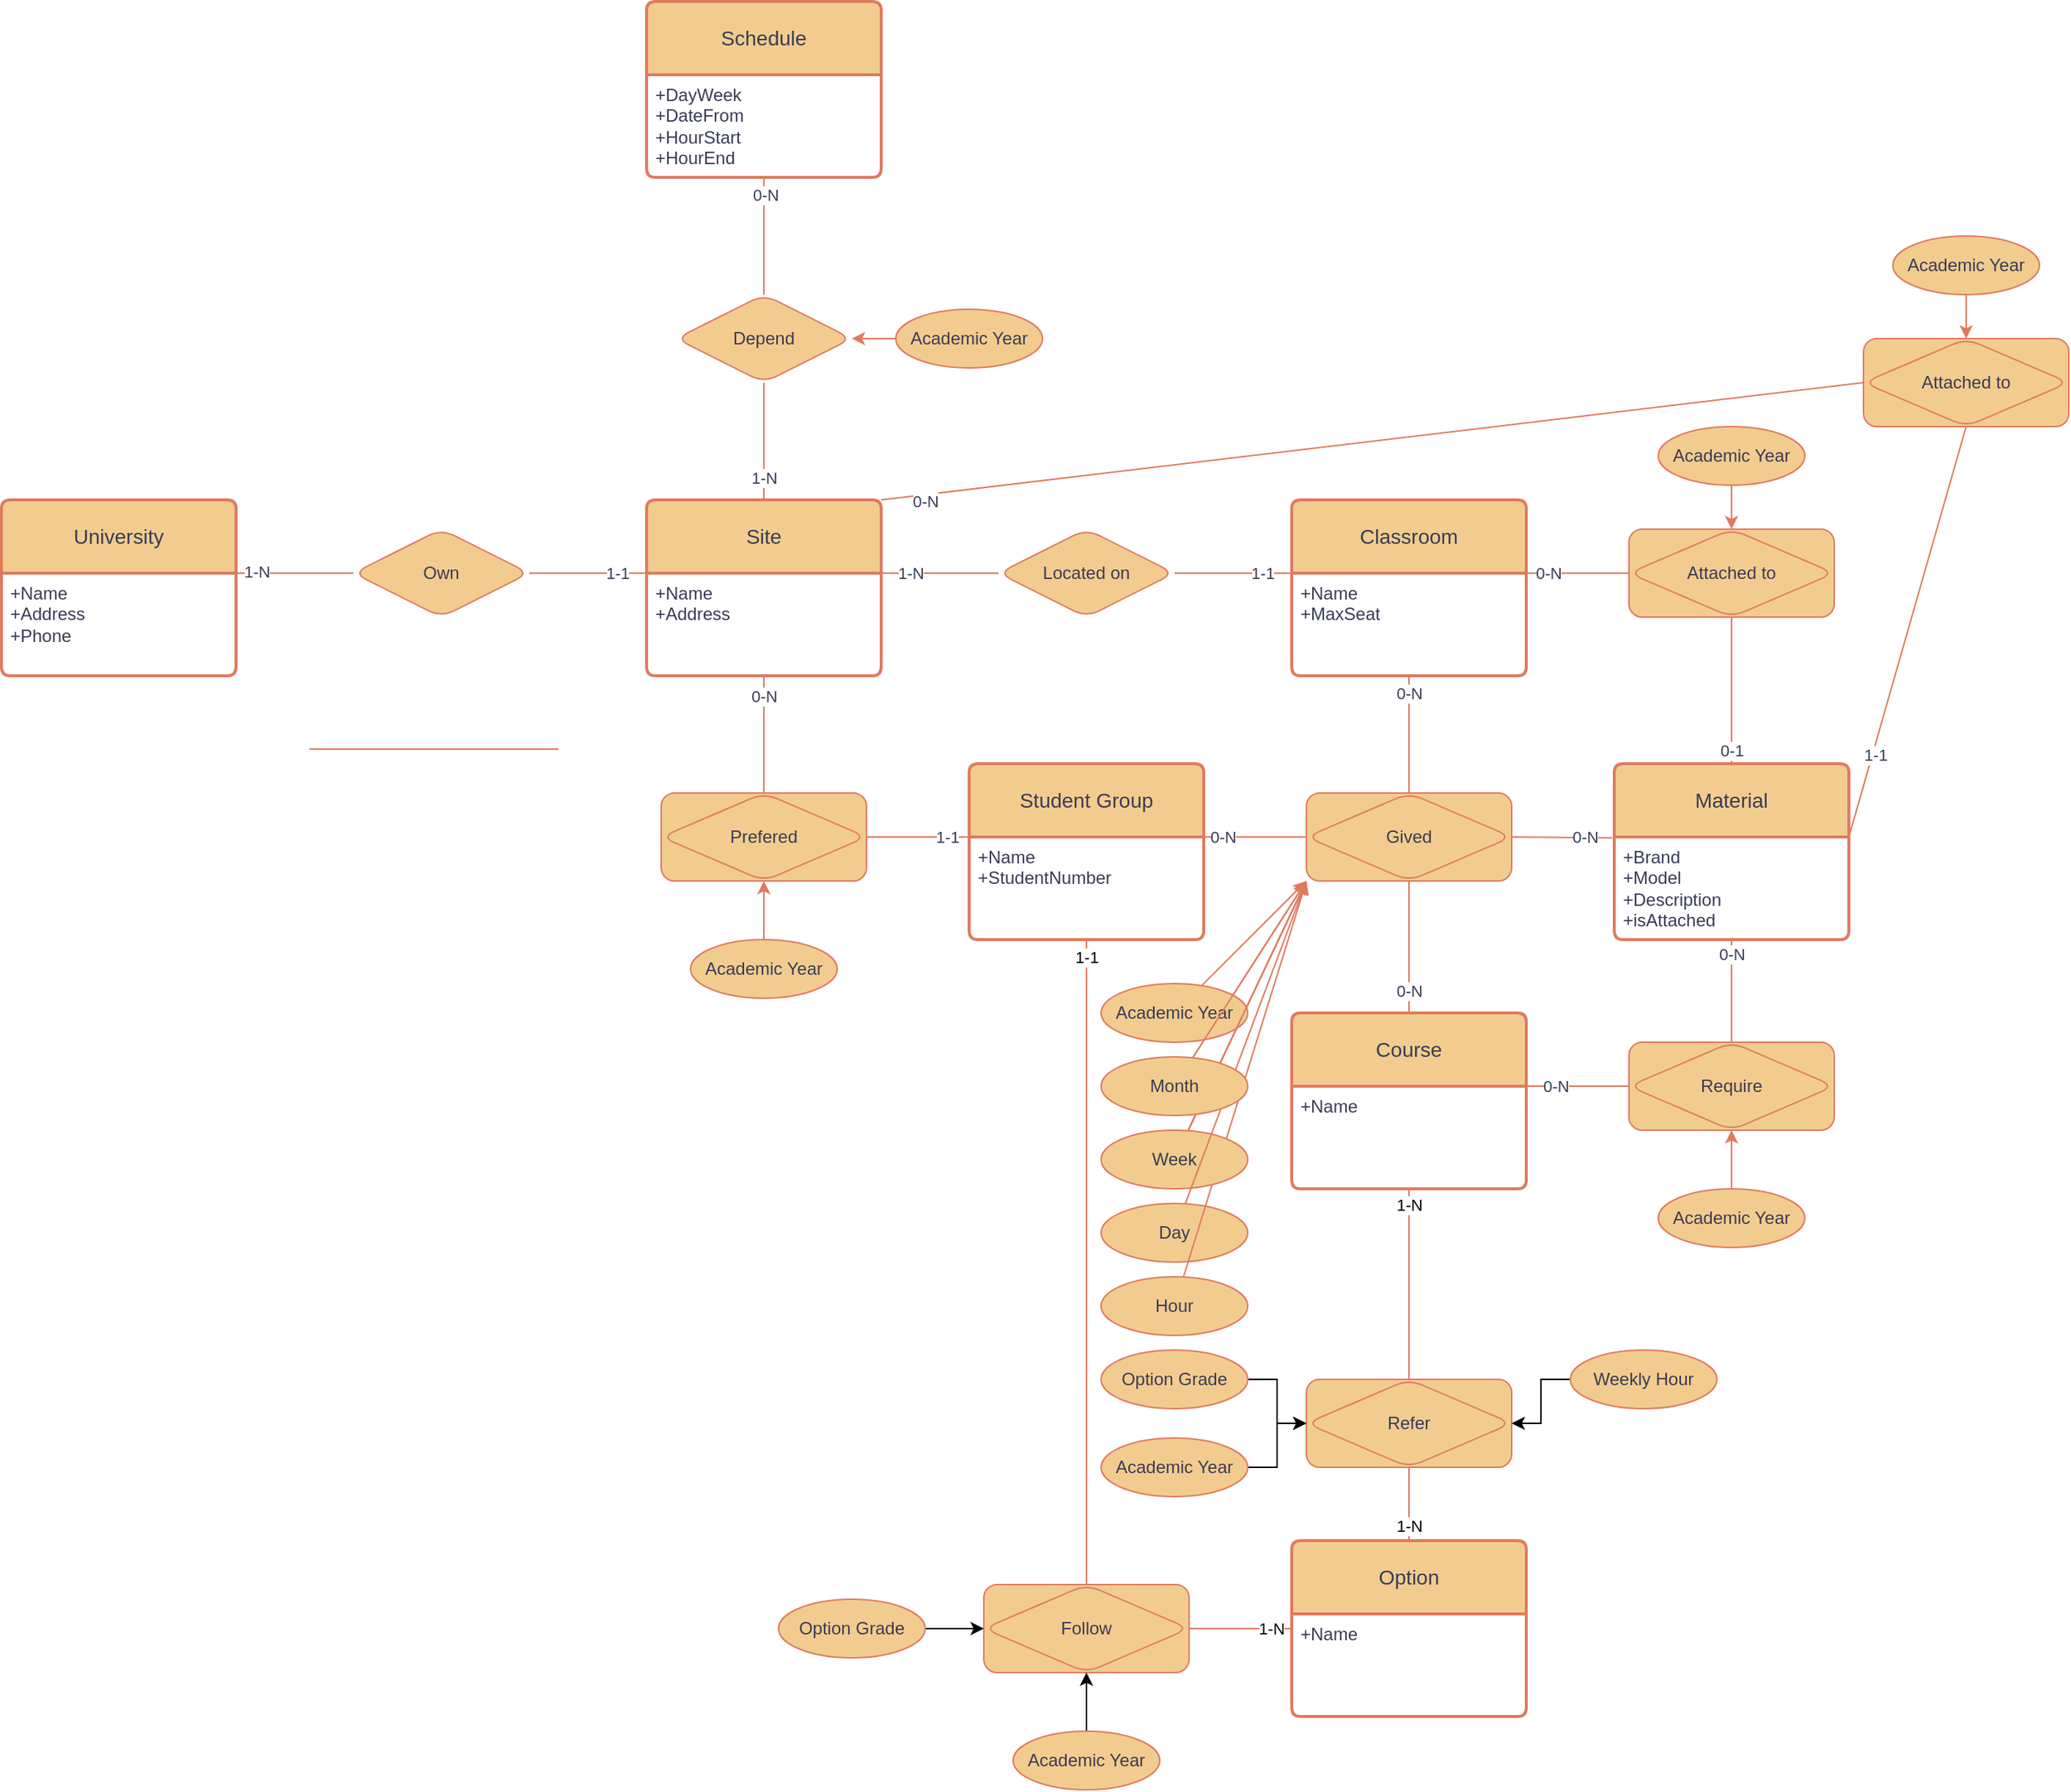 <mxfile version="26.0.6">
  <diagram id="R2lEEEUBdFMjLlhIrx00" name="Page-1">
    <mxGraphModel dx="2038" dy="1246" grid="1" gridSize="10" guides="1" tooltips="1" connect="1" arrows="1" fold="1" page="0" pageScale="1" pageWidth="850" pageHeight="1100" background="none" math="0" shadow="0" extFonts="Permanent Marker^https://fonts.googleapis.com/css?family=Permanent+Marker">
      <root>
        <mxCell id="0" />
        <mxCell id="1" parent="0" />
        <mxCell id="i9lgYNFTx9GkfpuUzzLs-3" value="Own" style="shape=rhombus;perimeter=rhombusPerimeter;whiteSpace=wrap;html=1;align=center;labelBackgroundColor=none;fillColor=#F2CC8F;strokeColor=#E07A5F;fontColor=#393C56;rounded=1;" parent="1" vertex="1">
          <mxGeometry x="120" y="270" width="120" height="60" as="geometry" />
        </mxCell>
        <mxCell id="i9lgYNFTx9GkfpuUzzLs-4" value="University" style="swimlane;childLayout=stackLayout;horizontal=1;startSize=50;horizontalStack=0;rounded=1;fontSize=14;fontStyle=0;strokeWidth=2;resizeParent=0;resizeLast=1;shadow=0;dashed=0;align=center;arcSize=4;whiteSpace=wrap;html=1;labelBackgroundColor=none;fillColor=#F2CC8F;strokeColor=#E07A5F;fontColor=#393C56;" parent="1" vertex="1">
          <mxGeometry x="-120" y="250" width="160" height="120" as="geometry" />
        </mxCell>
        <mxCell id="i9lgYNFTx9GkfpuUzzLs-5" value="+Name&lt;br&gt;+Address&lt;br&gt;+Phone" style="align=left;strokeColor=none;fillColor=none;spacingLeft=4;fontSize=12;verticalAlign=top;resizable=0;rotatable=0;part=1;html=1;labelBackgroundColor=none;fontColor=#393C56;rounded=1;" parent="i9lgYNFTx9GkfpuUzzLs-4" vertex="1">
          <mxGeometry y="50" width="160" height="70" as="geometry" />
        </mxCell>
        <mxCell id="i9lgYNFTx9GkfpuUzzLs-6" value="Site" style="swimlane;childLayout=stackLayout;horizontal=1;startSize=50;horizontalStack=0;rounded=1;fontSize=14;fontStyle=0;strokeWidth=2;resizeParent=0;resizeLast=1;shadow=0;dashed=0;align=center;arcSize=4;whiteSpace=wrap;html=1;labelBackgroundColor=none;fillColor=#F2CC8F;strokeColor=#E07A5F;fontColor=#393C56;" parent="1" vertex="1">
          <mxGeometry x="320" y="250" width="160" height="120" as="geometry" />
        </mxCell>
        <mxCell id="i9lgYNFTx9GkfpuUzzLs-7" value="+Name&lt;br&gt;+Address" style="align=left;strokeColor=none;fillColor=none;spacingLeft=4;fontSize=12;verticalAlign=top;resizable=0;rotatable=0;part=1;html=1;labelBackgroundColor=none;fontColor=#393C56;rounded=1;" parent="i9lgYNFTx9GkfpuUzzLs-6" vertex="1">
          <mxGeometry y="50" width="160" height="70" as="geometry" />
        </mxCell>
        <mxCell id="i9lgYNFTx9GkfpuUzzLs-8" value="Classroom" style="swimlane;childLayout=stackLayout;horizontal=1;startSize=50;horizontalStack=0;rounded=1;fontSize=14;fontStyle=0;strokeWidth=2;resizeParent=0;resizeLast=1;shadow=0;dashed=0;align=center;arcSize=4;whiteSpace=wrap;html=1;labelBackgroundColor=none;fillColor=#F2CC8F;strokeColor=#E07A5F;fontColor=#393C56;" parent="1" vertex="1">
          <mxGeometry x="760" y="250" width="160" height="120" as="geometry" />
        </mxCell>
        <mxCell id="i9lgYNFTx9GkfpuUzzLs-9" value="+Name&lt;br&gt;+MaxSeat&lt;br&gt;" style="align=left;strokeColor=none;fillColor=none;spacingLeft=4;fontSize=12;verticalAlign=top;resizable=0;rotatable=0;part=1;html=1;labelBackgroundColor=none;fontColor=#393C56;rounded=1;" parent="i9lgYNFTx9GkfpuUzzLs-8" vertex="1">
          <mxGeometry y="50" width="160" height="70" as="geometry" />
        </mxCell>
        <mxCell id="i9lgYNFTx9GkfpuUzzLs-10" value="Student Group" style="swimlane;childLayout=stackLayout;horizontal=1;startSize=50;horizontalStack=0;rounded=1;fontSize=14;fontStyle=0;strokeWidth=2;resizeParent=0;resizeLast=1;shadow=0;dashed=0;align=center;arcSize=4;whiteSpace=wrap;html=1;labelBackgroundColor=none;fillColor=#F2CC8F;strokeColor=#E07A5F;fontColor=#393C56;" parent="1" vertex="1">
          <mxGeometry x="540" y="430" width="160" height="120" as="geometry" />
        </mxCell>
        <mxCell id="i9lgYNFTx9GkfpuUzzLs-11" value="+Name&lt;br&gt;+StudentNumber" style="align=left;strokeColor=none;fillColor=none;spacingLeft=4;fontSize=12;verticalAlign=top;resizable=0;rotatable=0;part=1;html=1;labelBackgroundColor=none;fontColor=#393C56;rounded=1;" parent="i9lgYNFTx9GkfpuUzzLs-10" vertex="1">
          <mxGeometry y="50" width="160" height="70" as="geometry" />
        </mxCell>
        <mxCell id="i9lgYNFTx9GkfpuUzzLs-12" value="Material" style="swimlane;childLayout=stackLayout;horizontal=1;startSize=50;horizontalStack=0;rounded=1;fontSize=14;fontStyle=0;strokeWidth=2;resizeParent=0;resizeLast=1;shadow=0;dashed=0;align=center;arcSize=4;whiteSpace=wrap;html=1;labelBackgroundColor=none;fillColor=#F2CC8F;strokeColor=#E07A5F;fontColor=#393C56;" parent="1" vertex="1">
          <mxGeometry x="980" y="430" width="160" height="120" as="geometry" />
        </mxCell>
        <mxCell id="i9lgYNFTx9GkfpuUzzLs-13" value="+Brand&lt;br&gt;+Model&lt;br&gt;+Description&lt;br&gt;+isAttached&lt;br&gt;" style="align=left;strokeColor=none;fillColor=none;spacingLeft=4;fontSize=12;verticalAlign=top;resizable=0;rotatable=0;part=1;html=1;labelBackgroundColor=none;fontColor=#393C56;rounded=1;" parent="i9lgYNFTx9GkfpuUzzLs-12" vertex="1">
          <mxGeometry y="50" width="160" height="70" as="geometry" />
        </mxCell>
        <mxCell id="i9lgYNFTx9GkfpuUzzLs-14" value="Course" style="swimlane;childLayout=stackLayout;horizontal=1;startSize=50;horizontalStack=0;rounded=1;fontSize=14;fontStyle=0;strokeWidth=2;resizeParent=0;resizeLast=1;shadow=0;dashed=0;align=center;arcSize=4;whiteSpace=wrap;html=1;labelBackgroundColor=none;fillColor=#F2CC8F;strokeColor=#E07A5F;fontColor=#393C56;" parent="1" vertex="1">
          <mxGeometry x="760" y="600" width="160" height="120" as="geometry" />
        </mxCell>
        <mxCell id="i9lgYNFTx9GkfpuUzzLs-15" value="+Name&lt;div&gt;&lt;br/&gt;&lt;/div&gt;" style="align=left;strokeColor=none;fillColor=none;spacingLeft=4;fontSize=12;verticalAlign=top;resizable=0;rotatable=0;part=1;html=1;labelBackgroundColor=none;fontColor=#393C56;rounded=1;" parent="i9lgYNFTx9GkfpuUzzLs-14" vertex="1">
          <mxGeometry y="50" width="160" height="70" as="geometry" />
        </mxCell>
        <mxCell id="i9lgYNFTx9GkfpuUzzLs-20" value="Located on" style="shape=rhombus;perimeter=rhombusPerimeter;whiteSpace=wrap;html=1;align=center;labelBackgroundColor=none;fillColor=#F2CC8F;strokeColor=#E07A5F;fontColor=#393C56;rounded=1;" parent="1" vertex="1">
          <mxGeometry x="560" y="270" width="120" height="60" as="geometry" />
        </mxCell>
        <mxCell id="i9lgYNFTx9GkfpuUzzLs-28" value="" style="endArrow=none;html=1;rounded=0;strokeColor=#E07A5F;fontColor=#393C56;fillColor=#F2CC8F;" parent="1" edge="1">
          <mxGeometry relative="1" as="geometry">
            <mxPoint x="90" y="420" as="sourcePoint" />
            <mxPoint x="260" y="420" as="targetPoint" />
          </mxGeometry>
        </mxCell>
        <mxCell id="i9lgYNFTx9GkfpuUzzLs-29" value="" style="endArrow=none;html=1;rounded=0;strokeColor=#E07A5F;fontColor=#393C56;fillColor=#F2CC8F;exitX=0;exitY=0.5;exitDx=0;exitDy=0;entryX=1;entryY=0;entryDx=0;entryDy=0;" parent="1" source="i9lgYNFTx9GkfpuUzzLs-3" target="i9lgYNFTx9GkfpuUzzLs-5" edge="1">
          <mxGeometry relative="1" as="geometry">
            <mxPoint x="540" y="410" as="sourcePoint" />
            <mxPoint x="700" y="410" as="targetPoint" />
          </mxGeometry>
        </mxCell>
        <mxCell id="i9lgYNFTx9GkfpuUzzLs-49" value="1-N" style="edgeLabel;html=1;align=center;verticalAlign=middle;resizable=0;points=[];fontColor=#393C56;" parent="i9lgYNFTx9GkfpuUzzLs-29" vertex="1" connectable="0">
          <mxGeometry x="0.65" y="-1" relative="1" as="geometry">
            <mxPoint as="offset" />
          </mxGeometry>
        </mxCell>
        <mxCell id="i9lgYNFTx9GkfpuUzzLs-30" value="" style="endArrow=none;html=1;rounded=0;strokeColor=#E07A5F;fontColor=#393C56;fillColor=#F2CC8F;exitX=1;exitY=0.5;exitDx=0;exitDy=0;entryX=0;entryY=0;entryDx=0;entryDy=0;" parent="1" source="i9lgYNFTx9GkfpuUzzLs-3" target="i9lgYNFTx9GkfpuUzzLs-7" edge="1">
          <mxGeometry relative="1" as="geometry">
            <mxPoint x="530" y="410" as="sourcePoint" />
            <mxPoint x="700" y="410" as="targetPoint" />
          </mxGeometry>
        </mxCell>
        <mxCell id="i9lgYNFTx9GkfpuUzzLs-46" value="1-1" style="edgeLabel;html=1;align=center;verticalAlign=middle;resizable=0;points=[];fontColor=#393C56;" parent="i9lgYNFTx9GkfpuUzzLs-30" vertex="1" connectable="0">
          <mxGeometry x="0.7" y="-2" relative="1" as="geometry">
            <mxPoint x="-8" y="-2" as="offset" />
          </mxGeometry>
        </mxCell>
        <mxCell id="i9lgYNFTx9GkfpuUzzLs-34" value="" style="endArrow=none;html=1;rounded=0;strokeColor=#E07A5F;fontColor=#393C56;fillColor=#F2CC8F;exitX=0.5;exitY=1;exitDx=0;exitDy=0;entryX=0.5;entryY=0;entryDx=0;entryDy=0;" parent="1" source="i9lgYNFTx9GkfpuUzzLs-64" target="i9lgYNFTx9GkfpuUzzLs-12" edge="1">
          <mxGeometry relative="1" as="geometry">
            <mxPoint x="1120" y="300" as="sourcePoint" />
            <mxPoint x="730" y="440" as="targetPoint" />
          </mxGeometry>
        </mxCell>
        <mxCell id="i9lgYNFTx9GkfpuUzzLs-52" value="0-1" style="edgeLabel;html=1;align=center;verticalAlign=middle;resizable=0;points=[];fontColor=#393C56;rotation=0;" parent="i9lgYNFTx9GkfpuUzzLs-34" vertex="1" connectable="0">
          <mxGeometry x="0.525" relative="1" as="geometry">
            <mxPoint y="14" as="offset" />
          </mxGeometry>
        </mxCell>
        <mxCell id="i9lgYNFTx9GkfpuUzzLs-35" value="" style="endArrow=none;html=1;rounded=0;strokeColor=#E07A5F;fontColor=#393C56;fillColor=#F2CC8F;exitX=0;exitY=0.5;exitDx=0;exitDy=0;entryX=1;entryY=0;entryDx=0;entryDy=0;" parent="1" source="i9lgYNFTx9GkfpuUzzLs-64" target="i9lgYNFTx9GkfpuUzzLs-9" edge="1">
          <mxGeometry relative="1" as="geometry">
            <mxPoint x="1000" y="300" as="sourcePoint" />
            <mxPoint x="740" y="450" as="targetPoint" />
          </mxGeometry>
        </mxCell>
        <mxCell id="i9lgYNFTx9GkfpuUzzLs-53" value="0-N" style="edgeLabel;html=1;align=center;verticalAlign=middle;resizable=0;points=[];fontColor=#393C56;" parent="i9lgYNFTx9GkfpuUzzLs-35" vertex="1" connectable="0">
          <mxGeometry x="0.575" y="1" relative="1" as="geometry">
            <mxPoint y="-1" as="offset" />
          </mxGeometry>
        </mxCell>
        <mxCell id="i9lgYNFTx9GkfpuUzzLs-36" value="" style="endArrow=none;html=1;rounded=0;strokeColor=#E07A5F;fontColor=#393C56;fillColor=#F2CC8F;exitX=1;exitY=0.5;exitDx=0;exitDy=0;entryX=0;entryY=0;entryDx=0;entryDy=0;" parent="1" source="i9lgYNFTx9GkfpuUzzLs-20" target="i9lgYNFTx9GkfpuUzzLs-9" edge="1">
          <mxGeometry relative="1" as="geometry">
            <mxPoint x="580" y="460" as="sourcePoint" />
            <mxPoint x="750" y="460" as="targetPoint" />
          </mxGeometry>
        </mxCell>
        <mxCell id="i9lgYNFTx9GkfpuUzzLs-50" value="1-1" style="edgeLabel;html=1;align=center;verticalAlign=middle;resizable=0;points=[];fontColor=#393C56;" parent="i9lgYNFTx9GkfpuUzzLs-36" vertex="1" connectable="0">
          <mxGeometry x="0.7" y="2" relative="1" as="geometry">
            <mxPoint x="-8" y="2" as="offset" />
          </mxGeometry>
        </mxCell>
        <mxCell id="i9lgYNFTx9GkfpuUzzLs-37" value="" style="endArrow=none;html=1;rounded=0;strokeColor=#E07A5F;fontColor=#393C56;fillColor=#F2CC8F;exitX=0;exitY=0.5;exitDx=0;exitDy=0;entryX=1;entryY=0;entryDx=0;entryDy=0;" parent="1" source="i9lgYNFTx9GkfpuUzzLs-20" target="i9lgYNFTx9GkfpuUzzLs-7" edge="1">
          <mxGeometry relative="1" as="geometry">
            <mxPoint x="590" y="470" as="sourcePoint" />
            <mxPoint x="760" y="470" as="targetPoint" />
          </mxGeometry>
        </mxCell>
        <mxCell id="i9lgYNFTx9GkfpuUzzLs-51" value="1-N" style="edgeLabel;html=1;align=center;verticalAlign=middle;resizable=0;points=[];fontColor=#393C56;" parent="i9lgYNFTx9GkfpuUzzLs-37" vertex="1" connectable="0">
          <mxGeometry x="0.725" y="1" relative="1" as="geometry">
            <mxPoint x="9" y="-1" as="offset" />
          </mxGeometry>
        </mxCell>
        <mxCell id="i9lgYNFTx9GkfpuUzzLs-38" value="Schedule" style="swimlane;childLayout=stackLayout;horizontal=1;startSize=50;horizontalStack=0;rounded=1;fontSize=14;fontStyle=0;strokeWidth=2;resizeParent=0;resizeLast=1;shadow=0;dashed=0;align=center;arcSize=4;whiteSpace=wrap;html=1;labelBackgroundColor=none;fillColor=#F2CC8F;strokeColor=#E07A5F;fontColor=#393C56;" parent="1" vertex="1">
          <mxGeometry x="320" y="-90" width="160" height="120" as="geometry" />
        </mxCell>
        <mxCell id="i9lgYNFTx9GkfpuUzzLs-39" value="+DayWeek&lt;br&gt;+DateFrom&lt;br&gt;+HourStart&lt;br&gt;+HourEnd" style="align=left;strokeColor=none;fillColor=none;spacingLeft=4;fontSize=12;verticalAlign=top;resizable=0;rotatable=0;part=1;html=1;labelBackgroundColor=none;fontColor=#393C56;rounded=1;" parent="i9lgYNFTx9GkfpuUzzLs-38" vertex="1">
          <mxGeometry y="50" width="160" height="70" as="geometry" />
        </mxCell>
        <mxCell id="i9lgYNFTx9GkfpuUzzLs-42" value="" style="endArrow=none;html=1;rounded=0;strokeColor=#E07A5F;fontColor=#393C56;fillColor=#F2CC8F;entryX=0;entryY=0.5;entryDx=0;entryDy=0;exitX=1;exitY=0;exitDx=0;exitDy=0;" parent="1" source="i9lgYNFTx9GkfpuUzzLs-11" target="i9lgYNFTx9GkfpuUzzLs-69" edge="1">
          <mxGeometry relative="1" as="geometry">
            <mxPoint x="550" y="430" as="sourcePoint" />
            <mxPoint x="780" y="480" as="targetPoint" />
          </mxGeometry>
        </mxCell>
        <mxCell id="i9lgYNFTx9GkfpuUzzLs-56" value="0-N" style="edgeLabel;html=1;align=center;verticalAlign=middle;resizable=0;points=[];fontColor=#393C56;" parent="i9lgYNFTx9GkfpuUzzLs-42" vertex="1" connectable="0">
          <mxGeometry x="-0.625" relative="1" as="geometry">
            <mxPoint as="offset" />
          </mxGeometry>
        </mxCell>
        <mxCell id="i9lgYNFTx9GkfpuUzzLs-43" value="" style="endArrow=none;html=1;rounded=0;strokeColor=#E07A5F;fontColor=#393C56;fillColor=#F2CC8F;entryX=0.5;entryY=0;entryDx=0;entryDy=0;exitX=0.5;exitY=1;exitDx=0;exitDy=0;" parent="1" source="i9lgYNFTx9GkfpuUzzLs-69" target="i9lgYNFTx9GkfpuUzzLs-14" edge="1">
          <mxGeometry relative="1" as="geometry">
            <mxPoint x="840" y="510" as="sourcePoint" />
            <mxPoint x="730" y="440" as="targetPoint" />
          </mxGeometry>
        </mxCell>
        <mxCell id="i9lgYNFTx9GkfpuUzzLs-55" value="0-N" style="edgeLabel;html=1;align=center;verticalAlign=middle;resizable=0;points=[];fontColor=#393C56;" parent="i9lgYNFTx9GkfpuUzzLs-43" vertex="1" connectable="0">
          <mxGeometry x="0.667" y="2" relative="1" as="geometry">
            <mxPoint x="-2" as="offset" />
          </mxGeometry>
        </mxCell>
        <mxCell id="i9lgYNFTx9GkfpuUzzLs-44" value="" style="endArrow=none;html=1;rounded=0;strokeColor=#E07A5F;fontColor=#393C56;fillColor=#F2CC8F;entryX=0.5;entryY=0;entryDx=0;entryDy=0;exitX=0.5;exitY=1;exitDx=0;exitDy=0;" parent="1" source="i9lgYNFTx9GkfpuUzzLs-9" target="i9lgYNFTx9GkfpuUzzLs-69" edge="1">
          <mxGeometry relative="1" as="geometry">
            <mxPoint x="570" y="450" as="sourcePoint" />
            <mxPoint x="840" y="450" as="targetPoint" />
          </mxGeometry>
        </mxCell>
        <mxCell id="i9lgYNFTx9GkfpuUzzLs-54" value="0-N" style="edgeLabel;html=1;align=center;verticalAlign=middle;resizable=0;points=[];fontColor=#393C56;" parent="i9lgYNFTx9GkfpuUzzLs-44" vertex="1" connectable="0">
          <mxGeometry x="-0.7" relative="1" as="geometry">
            <mxPoint as="offset" />
          </mxGeometry>
        </mxCell>
        <mxCell id="i9lgYNFTx9GkfpuUzzLs-59" value="" style="endArrow=none;html=1;rounded=0;strokeColor=#E07A5F;fontColor=#393C56;fillColor=#F2CC8F;entryX=0.5;entryY=0;entryDx=0;entryDy=0;exitX=0.5;exitY=1;exitDx=0;exitDy=0;" parent="1" source="i9lgYNFTx9GkfpuUzzLs-7" target="i9lgYNFTx9GkfpuUzzLs-63" edge="1">
          <mxGeometry relative="1" as="geometry">
            <mxPoint x="100" y="430" as="sourcePoint" />
            <mxPoint x="400" y="450" as="targetPoint" />
          </mxGeometry>
        </mxCell>
        <mxCell id="i9lgYNFTx9GkfpuUzzLs-62" value="0-N" style="edgeLabel;html=1;align=center;verticalAlign=middle;resizable=0;points=[];fontColor=#393C56;" parent="i9lgYNFTx9GkfpuUzzLs-59" vertex="1" connectable="0">
          <mxGeometry x="-0.65" relative="1" as="geometry">
            <mxPoint as="offset" />
          </mxGeometry>
        </mxCell>
        <mxCell id="i9lgYNFTx9GkfpuUzzLs-60" value="" style="endArrow=none;html=1;rounded=0;strokeColor=#E07A5F;fontColor=#393C56;fillColor=#F2CC8F;entryX=0;entryY=0;entryDx=0;entryDy=0;exitX=1;exitY=0.5;exitDx=0;exitDy=0;" parent="1" source="i9lgYNFTx9GkfpuUzzLs-63" target="i9lgYNFTx9GkfpuUzzLs-11" edge="1">
          <mxGeometry relative="1" as="geometry">
            <mxPoint x="460" y="480" as="sourcePoint" />
            <mxPoint x="280" y="440" as="targetPoint" />
          </mxGeometry>
        </mxCell>
        <mxCell id="i9lgYNFTx9GkfpuUzzLs-61" value="1-1" style="edgeLabel;html=1;align=center;verticalAlign=middle;resizable=0;points=[];fontColor=#393C56;" parent="i9lgYNFTx9GkfpuUzzLs-60" vertex="1" connectable="0">
          <mxGeometry x="0.575" relative="1" as="geometry">
            <mxPoint as="offset" />
          </mxGeometry>
        </mxCell>
        <mxCell id="i9lgYNFTx9GkfpuUzzLs-63" value="Prefered" style="shape=associativeEntity;whiteSpace=wrap;html=1;align=center;rounded=1;strokeColor=#E07A5F;fontColor=#393C56;fillColor=#F2CC8F;" parent="1" vertex="1">
          <mxGeometry x="330" y="450" width="140" height="60" as="geometry" />
        </mxCell>
        <mxCell id="i9lgYNFTx9GkfpuUzzLs-64" value="Attached to" style="shape=associativeEntity;whiteSpace=wrap;html=1;align=center;rounded=1;strokeColor=#E07A5F;fontColor=#393C56;fillColor=#F2CC8F;" parent="1" vertex="1">
          <mxGeometry x="990" y="270" width="140" height="60" as="geometry" />
        </mxCell>
        <mxCell id="i9lgYNFTx9GkfpuUzzLs-67" value="" style="edgeStyle=orthogonalEdgeStyle;rounded=1;orthogonalLoop=1;jettySize=auto;html=1;strokeColor=#E07A5F;fontColor=#393C56;fillColor=#F2CC8F;" parent="1" source="i9lgYNFTx9GkfpuUzzLs-65" target="i9lgYNFTx9GkfpuUzzLs-63" edge="1">
          <mxGeometry relative="1" as="geometry" />
        </mxCell>
        <mxCell id="i9lgYNFTx9GkfpuUzzLs-65" value="Academic Year" style="ellipse;whiteSpace=wrap;html=1;align=center;rounded=1;strokeColor=#E07A5F;fontColor=#393C56;fillColor=#F2CC8F;" parent="1" vertex="1">
          <mxGeometry x="350" y="550" width="100" height="40" as="geometry" />
        </mxCell>
        <mxCell id="i9lgYNFTx9GkfpuUzzLs-68" value="" style="edgeStyle=orthogonalEdgeStyle;rounded=1;orthogonalLoop=1;jettySize=auto;html=1;strokeColor=#E07A5F;fontColor=#393C56;fillColor=#F2CC8F;" parent="1" source="i9lgYNFTx9GkfpuUzzLs-66" target="i9lgYNFTx9GkfpuUzzLs-64" edge="1">
          <mxGeometry relative="1" as="geometry" />
        </mxCell>
        <mxCell id="i9lgYNFTx9GkfpuUzzLs-66" value="Academic Year" style="ellipse;whiteSpace=wrap;html=1;align=center;rounded=1;strokeColor=#E07A5F;fontColor=#393C56;fillColor=#F2CC8F;" parent="1" vertex="1">
          <mxGeometry x="1010" y="200" width="100" height="40" as="geometry" />
        </mxCell>
        <mxCell id="i9lgYNFTx9GkfpuUzzLs-69" value="Gived" style="shape=associativeEntity;whiteSpace=wrap;html=1;align=center;rounded=1;strokeColor=#E07A5F;fontColor=#393C56;fillColor=#F2CC8F;" parent="1" vertex="1">
          <mxGeometry x="770" y="450" width="140" height="60" as="geometry" />
        </mxCell>
        <mxCell id="i9lgYNFTx9GkfpuUzzLs-71" value="" style="rounded=1;orthogonalLoop=1;jettySize=auto;html=1;strokeColor=#E07A5F;fontColor=#393C56;fillColor=#F2CC8F;entryX=0;entryY=1;entryDx=0;entryDy=0;" parent="1" source="i9lgYNFTx9GkfpuUzzLs-78" target="i9lgYNFTx9GkfpuUzzLs-69" edge="1">
          <mxGeometry relative="1" as="geometry" />
        </mxCell>
        <mxCell id="i9lgYNFTx9GkfpuUzzLs-70" value="Hour" style="ellipse;whiteSpace=wrap;html=1;align=center;rounded=1;strokeColor=#E07A5F;fontColor=#393C56;fillColor=#F2CC8F;" parent="1" vertex="1">
          <mxGeometry x="630" y="780" width="100" height="40" as="geometry" />
        </mxCell>
        <mxCell id="i9lgYNFTx9GkfpuUzzLs-75" value="" style="rounded=1;orthogonalLoop=1;jettySize=auto;html=1;strokeColor=#E07A5F;fontColor=#393C56;fillColor=#F2CC8F;entryX=0;entryY=1;entryDx=0;entryDy=0;" parent="1" source="i9lgYNFTx9GkfpuUzzLs-72" target="i9lgYNFTx9GkfpuUzzLs-69" edge="1">
          <mxGeometry relative="1" as="geometry" />
        </mxCell>
        <mxCell id="i9lgYNFTx9GkfpuUzzLs-76" value="" style="rounded=1;orthogonalLoop=1;jettySize=auto;html=1;strokeColor=#E07A5F;fontColor=#393C56;fillColor=#F2CC8F;entryX=0;entryY=1;entryDx=0;entryDy=0;" parent="1" source="i9lgYNFTx9GkfpuUzzLs-73" target="i9lgYNFTx9GkfpuUzzLs-69" edge="1">
          <mxGeometry relative="1" as="geometry" />
        </mxCell>
        <mxCell id="i9lgYNFTx9GkfpuUzzLs-73" value="Academic Year" style="ellipse;whiteSpace=wrap;html=1;align=center;rounded=1;strokeColor=#E07A5F;fontColor=#393C56;fillColor=#F2CC8F;" parent="1" vertex="1">
          <mxGeometry x="630" y="580" width="100" height="40" as="geometry" />
        </mxCell>
        <mxCell id="i9lgYNFTx9GkfpuUzzLs-77" value="" style="rounded=1;orthogonalLoop=1;jettySize=auto;html=1;strokeColor=#E07A5F;fontColor=#393C56;fillColor=#F2CC8F;entryX=0;entryY=1;entryDx=0;entryDy=0;" parent="1" source="i9lgYNFTx9GkfpuUzzLs-72" target="i9lgYNFTx9GkfpuUzzLs-69" edge="1">
          <mxGeometry relative="1" as="geometry">
            <mxPoint x="910" y="480" as="targetPoint" />
          </mxGeometry>
        </mxCell>
        <mxCell id="i9lgYNFTx9GkfpuUzzLs-74" value="Day" style="ellipse;whiteSpace=wrap;html=1;align=center;rounded=1;strokeColor=#E07A5F;fontColor=#393C56;fillColor=#F2CC8F;" parent="1" vertex="1">
          <mxGeometry x="630" y="730" width="100" height="40" as="geometry" />
        </mxCell>
        <mxCell id="i9lgYNFTx9GkfpuUzzLs-79" value="" style="rounded=1;orthogonalLoop=1;jettySize=auto;html=1;strokeColor=#E07A5F;fontColor=#393C56;fillColor=#F2CC8F;entryX=0;entryY=1;entryDx=0;entryDy=0;" parent="1" source="i9lgYNFTx9GkfpuUzzLs-78" target="i9lgYNFTx9GkfpuUzzLs-69" edge="1">
          <mxGeometry relative="1" as="geometry">
            <mxPoint x="910" y="490" as="targetPoint" />
          </mxGeometry>
        </mxCell>
        <mxCell id="i9lgYNFTx9GkfpuUzzLs-80" value="Depend" style="shape=rhombus;perimeter=rhombusPerimeter;whiteSpace=wrap;html=1;align=center;labelBackgroundColor=none;fillColor=#F2CC8F;strokeColor=#E07A5F;fontColor=#393C56;rounded=1;" parent="1" vertex="1">
          <mxGeometry x="340" y="110" width="120" height="60" as="geometry" />
        </mxCell>
        <mxCell id="i9lgYNFTx9GkfpuUzzLs-81" value="" style="endArrow=none;html=1;rounded=0;strokeColor=#E07A5F;fontColor=#393C56;fillColor=#F2CC8F;exitX=0.5;exitY=1;exitDx=0;exitDy=0;entryX=0.5;entryY=0;entryDx=0;entryDy=0;" parent="1" source="i9lgYNFTx9GkfpuUzzLs-39" target="i9lgYNFTx9GkfpuUzzLs-80" edge="1">
          <mxGeometry relative="1" as="geometry">
            <mxPoint x="100" y="430" as="sourcePoint" />
            <mxPoint x="270" y="430" as="targetPoint" />
          </mxGeometry>
        </mxCell>
        <mxCell id="i9lgYNFTx9GkfpuUzzLs-89" value="0-N" style="edgeLabel;html=1;align=center;verticalAlign=middle;resizable=0;points=[];fontColor=#393C56;" parent="i9lgYNFTx9GkfpuUzzLs-81" vertex="1" connectable="0">
          <mxGeometry x="-0.7" y="1" relative="1" as="geometry">
            <mxPoint as="offset" />
          </mxGeometry>
        </mxCell>
        <mxCell id="i9lgYNFTx9GkfpuUzzLs-82" value="" style="endArrow=none;html=1;rounded=0;strokeColor=#E07A5F;fontColor=#393C56;fillColor=#F2CC8F;exitX=0.5;exitY=1;exitDx=0;exitDy=0;entryX=0.5;entryY=0;entryDx=0;entryDy=0;" parent="1" source="i9lgYNFTx9GkfpuUzzLs-80" target="i9lgYNFTx9GkfpuUzzLs-6" edge="1">
          <mxGeometry relative="1" as="geometry">
            <mxPoint x="110" y="440" as="sourcePoint" />
            <mxPoint x="280" y="440" as="targetPoint" />
          </mxGeometry>
        </mxCell>
        <mxCell id="i9lgYNFTx9GkfpuUzzLs-88" value="1-N" style="edgeLabel;html=1;align=center;verticalAlign=middle;resizable=0;points=[];fontColor=#393C56;" parent="i9lgYNFTx9GkfpuUzzLs-82" vertex="1" connectable="0">
          <mxGeometry x="0.625" relative="1" as="geometry">
            <mxPoint as="offset" />
          </mxGeometry>
        </mxCell>
        <mxCell id="i9lgYNFTx9GkfpuUzzLs-105" value="" style="edgeStyle=orthogonalEdgeStyle;rounded=1;orthogonalLoop=1;jettySize=auto;html=1;strokeColor=#E07A5F;fontColor=#393C56;fillColor=#F2CC8F;" parent="1" source="i9lgYNFTx9GkfpuUzzLs-104" target="i9lgYNFTx9GkfpuUzzLs-80" edge="1">
          <mxGeometry relative="1" as="geometry" />
        </mxCell>
        <mxCell id="i9lgYNFTx9GkfpuUzzLs-104" value="Academic Year" style="ellipse;whiteSpace=wrap;html=1;align=center;rounded=1;strokeColor=#E07A5F;fontColor=#393C56;fillColor=#F2CC8F;" parent="1" vertex="1">
          <mxGeometry x="490" y="120" width="100" height="40" as="geometry" />
        </mxCell>
        <mxCell id="i9lgYNFTx9GkfpuUzzLs-106" value="Require" style="shape=associativeEntity;whiteSpace=wrap;html=1;align=center;rounded=1;strokeColor=#E07A5F;fontColor=#393C56;fillColor=#F2CC8F;" parent="1" vertex="1">
          <mxGeometry x="990" y="620" width="140" height="60" as="geometry" />
        </mxCell>
        <mxCell id="i9lgYNFTx9GkfpuUzzLs-109" value="" style="edgeStyle=orthogonalEdgeStyle;rounded=1;orthogonalLoop=1;jettySize=auto;html=1;strokeColor=#E07A5F;fontColor=#393C56;fillColor=#F2CC8F;" parent="1" source="i9lgYNFTx9GkfpuUzzLs-108" target="i9lgYNFTx9GkfpuUzzLs-106" edge="1">
          <mxGeometry relative="1" as="geometry" />
        </mxCell>
        <mxCell id="i9lgYNFTx9GkfpuUzzLs-108" value="Academic Year" style="ellipse;whiteSpace=wrap;html=1;align=center;rounded=1;strokeColor=#E07A5F;fontColor=#393C56;fillColor=#F2CC8F;" parent="1" vertex="1">
          <mxGeometry x="1010" y="720" width="100" height="40" as="geometry" />
        </mxCell>
        <mxCell id="i9lgYNFTx9GkfpuUzzLs-110" value="" style="endArrow=none;html=1;rounded=0;strokeColor=#E07A5F;fontColor=#393C56;fillColor=#F2CC8F;entryX=0.5;entryY=0;entryDx=0;entryDy=0;exitX=0.5;exitY=1;exitDx=0;exitDy=0;" parent="1" source="i9lgYNFTx9GkfpuUzzLs-13" target="i9lgYNFTx9GkfpuUzzLs-106" edge="1">
          <mxGeometry relative="1" as="geometry">
            <mxPoint x="100" y="430" as="sourcePoint" />
            <mxPoint x="270" y="430" as="targetPoint" />
          </mxGeometry>
        </mxCell>
        <mxCell id="i9lgYNFTx9GkfpuUzzLs-113" value="0-N" style="edgeLabel;html=1;align=center;verticalAlign=middle;resizable=0;points=[];fontColor=#393C56;" parent="i9lgYNFTx9GkfpuUzzLs-110" vertex="1" connectable="0">
          <mxGeometry x="-0.912" y="-1" relative="1" as="geometry">
            <mxPoint x="1" y="7" as="offset" />
          </mxGeometry>
        </mxCell>
        <mxCell id="i9lgYNFTx9GkfpuUzzLs-111" value="" style="endArrow=none;html=1;rounded=0;strokeColor=#E07A5F;fontColor=#393C56;fillColor=#F2CC8F;entryX=0;entryY=0.5;entryDx=0;entryDy=0;exitX=1;exitY=0;exitDx=0;exitDy=0;" parent="1" source="i9lgYNFTx9GkfpuUzzLs-15" target="i9lgYNFTx9GkfpuUzzLs-106" edge="1">
          <mxGeometry relative="1" as="geometry">
            <mxPoint x="110" y="440" as="sourcePoint" />
            <mxPoint x="280" y="440" as="targetPoint" />
          </mxGeometry>
        </mxCell>
        <mxCell id="i9lgYNFTx9GkfpuUzzLs-112" value="0-N" style="edgeLabel;html=1;align=center;verticalAlign=middle;resizable=0;points=[];fontColor=#393C56;" parent="i9lgYNFTx9GkfpuUzzLs-111" vertex="1" connectable="0">
          <mxGeometry x="-0.835" y="1" relative="1" as="geometry">
            <mxPoint x="14" y="1" as="offset" />
          </mxGeometry>
        </mxCell>
        <mxCell id="i9lgYNFTx9GkfpuUzzLs-116" value="" style="rounded=1;orthogonalLoop=1;jettySize=auto;html=1;strokeColor=#E07A5F;fontColor=#393C56;fillColor=#F2CC8F;entryX=0;entryY=1;entryDx=0;entryDy=0;" parent="1" source="i9lgYNFTx9GkfpuUzzLs-78" target="i9lgYNFTx9GkfpuUzzLs-69" edge="1">
          <mxGeometry relative="1" as="geometry">
            <mxPoint x="594" y="751" as="sourcePoint" />
            <mxPoint x="770" y="510" as="targetPoint" />
          </mxGeometry>
        </mxCell>
        <mxCell id="i9lgYNFTx9GkfpuUzzLs-119" value="" style="endArrow=none;html=1;rounded=0;strokeColor=#E07A5F;fontColor=#393C56;fillColor=#F2CC8F;entryX=0;entryY=0.5;entryDx=0;entryDy=0;exitX=1;exitY=0;exitDx=0;exitDy=0;" parent="1" source="i9lgYNFTx9GkfpuUzzLs-6" target="i9lgYNFTx9GkfpuUzzLs-121" edge="1">
          <mxGeometry relative="1" as="geometry">
            <mxPoint x="90" y="440" as="sourcePoint" />
            <mxPoint x="260" y="440" as="targetPoint" />
          </mxGeometry>
        </mxCell>
        <mxCell id="i9lgYNFTx9GkfpuUzzLs-125" value="0-N" style="edgeLabel;html=1;align=center;verticalAlign=middle;resizable=0;points=[];fontColor=#393C56;" parent="i9lgYNFTx9GkfpuUzzLs-119" vertex="1" connectable="0">
          <mxGeometry x="-0.91" y="2" relative="1" as="geometry">
            <mxPoint y="6" as="offset" />
          </mxGeometry>
        </mxCell>
        <mxCell id="i9lgYNFTx9GkfpuUzzLs-120" value="" style="endArrow=none;html=1;rounded=0;strokeColor=#E07A5F;fontColor=#393C56;fillColor=#F2CC8F;exitX=1;exitY=0;exitDx=0;exitDy=0;entryX=0.5;entryY=1;entryDx=0;entryDy=0;" parent="1" source="i9lgYNFTx9GkfpuUzzLs-13" target="i9lgYNFTx9GkfpuUzzLs-121" edge="1">
          <mxGeometry relative="1" as="geometry">
            <mxPoint x="100" y="450" as="sourcePoint" />
            <mxPoint x="270" y="450" as="targetPoint" />
          </mxGeometry>
        </mxCell>
        <mxCell id="i9lgYNFTx9GkfpuUzzLs-124" value="1-1" style="edgeLabel;html=1;align=center;verticalAlign=middle;resizable=0;points=[];fontColor=#393C56;" parent="i9lgYNFTx9GkfpuUzzLs-120" vertex="1" connectable="0">
          <mxGeometry x="-0.596" y="-2" relative="1" as="geometry">
            <mxPoint as="offset" />
          </mxGeometry>
        </mxCell>
        <mxCell id="i9lgYNFTx9GkfpuUzzLs-121" value="Attached to" style="shape=associativeEntity;whiteSpace=wrap;html=1;align=center;rounded=1;strokeColor=#E07A5F;fontColor=#393C56;fillColor=#F2CC8F;" parent="1" vertex="1">
          <mxGeometry x="1150" y="140" width="140" height="60" as="geometry" />
        </mxCell>
        <mxCell id="i9lgYNFTx9GkfpuUzzLs-123" value="" style="edgeStyle=orthogonalEdgeStyle;rounded=1;orthogonalLoop=1;jettySize=auto;html=1;strokeColor=#E07A5F;fontColor=#393C56;fillColor=#F2CC8F;" parent="1" source="i9lgYNFTx9GkfpuUzzLs-122" target="i9lgYNFTx9GkfpuUzzLs-121" edge="1">
          <mxGeometry relative="1" as="geometry" />
        </mxCell>
        <mxCell id="i9lgYNFTx9GkfpuUzzLs-122" value="Academic Year" style="ellipse;whiteSpace=wrap;html=1;align=center;rounded=1;strokeColor=#E07A5F;fontColor=#393C56;fillColor=#F2CC8F;" parent="1" vertex="1">
          <mxGeometry x="1170" y="70" width="100" height="40" as="geometry" />
        </mxCell>
        <mxCell id="-0L53v9cQXwnc_Pr5HDI-1" value="" style="endArrow=none;html=1;rounded=0;strokeColor=#E07A5F;fontColor=#393C56;fillColor=#F2CC8F;exitX=1;exitY=0.5;exitDx=0;exitDy=0;entryX=-0.009;entryY=0.422;entryDx=0;entryDy=0;entryPerimeter=0;" parent="1" source="i9lgYNFTx9GkfpuUzzLs-69" target="i9lgYNFTx9GkfpuUzzLs-12" edge="1">
          <mxGeometry relative="1" as="geometry">
            <mxPoint x="880" y="540" as="sourcePoint" />
            <mxPoint x="960" y="490" as="targetPoint" />
          </mxGeometry>
        </mxCell>
        <mxCell id="-0L53v9cQXwnc_Pr5HDI-2" value="0-N" style="edgeLabel;html=1;align=center;verticalAlign=middle;resizable=0;points=[];fontColor=#393C56;" parent="-0L53v9cQXwnc_Pr5HDI-1" vertex="1" connectable="0">
          <mxGeometry x="-0.625" relative="1" as="geometry">
            <mxPoint x="37" as="offset" />
          </mxGeometry>
        </mxCell>
        <mxCell id="-0L53v9cQXwnc_Pr5HDI-3" value="Option" style="swimlane;childLayout=stackLayout;horizontal=1;startSize=50;horizontalStack=0;rounded=1;fontSize=14;fontStyle=0;strokeWidth=2;resizeParent=0;resizeLast=1;shadow=0;dashed=0;align=center;arcSize=4;whiteSpace=wrap;html=1;labelBackgroundColor=none;fillColor=#F2CC8F;strokeColor=#E07A5F;fontColor=#393C56;" parent="1" vertex="1">
          <mxGeometry x="760" y="960" width="160" height="120" as="geometry" />
        </mxCell>
        <mxCell id="-0L53v9cQXwnc_Pr5HDI-4" value="+Name&lt;br&gt;&lt;div&gt;&lt;br&gt;&lt;/div&gt;" style="align=left;strokeColor=none;fillColor=none;spacingLeft=4;fontSize=12;verticalAlign=top;resizable=0;rotatable=0;part=1;html=1;labelBackgroundColor=none;fontColor=#393C56;rounded=1;" parent="-0L53v9cQXwnc_Pr5HDI-3" vertex="1">
          <mxGeometry y="50" width="160" height="70" as="geometry" />
        </mxCell>
        <mxCell id="110ro--47TwxNLu3aiox-1" value="Follow" style="shape=associativeEntity;whiteSpace=wrap;html=1;align=center;rounded=1;strokeColor=#E07A5F;fontColor=#393C56;fillColor=#F2CC8F;" parent="1" vertex="1">
          <mxGeometry x="550" y="990" width="140" height="60" as="geometry" />
        </mxCell>
        <mxCell id="110ro--47TwxNLu3aiox-2" value="Refer" style="shape=associativeEntity;whiteSpace=wrap;html=1;align=center;rounded=1;strokeColor=#E07A5F;fontColor=#393C56;fillColor=#F2CC8F;" parent="1" vertex="1">
          <mxGeometry x="770" y="850" width="140" height="60" as="geometry" />
        </mxCell>
        <mxCell id="110ro--47TwxNLu3aiox-5" value="" style="endArrow=none;html=1;rounded=0;strokeColor=#E07A5F;fontColor=#393C56;fillColor=#F2CC8F;entryX=0.5;entryY=1;entryDx=0;entryDy=0;exitX=0.5;exitY=0;exitDx=0;exitDy=0;" parent="1" source="110ro--47TwxNLu3aiox-2" target="i9lgYNFTx9GkfpuUzzLs-15" edge="1">
          <mxGeometry relative="1" as="geometry">
            <mxPoint x="560" y="950" as="sourcePoint" />
            <mxPoint x="480" y="950" as="targetPoint" />
          </mxGeometry>
        </mxCell>
        <mxCell id="110ro--47TwxNLu3aiox-10" value="1-N" style="edgeLabel;html=1;align=center;verticalAlign=middle;resizable=0;points=[];" parent="110ro--47TwxNLu3aiox-5" vertex="1" connectable="0">
          <mxGeometry x="0.827" relative="1" as="geometry">
            <mxPoint as="offset" />
          </mxGeometry>
        </mxCell>
        <mxCell id="110ro--47TwxNLu3aiox-7" value="" style="endArrow=none;html=1;rounded=0;strokeColor=#E07A5F;fontColor=#393C56;fillColor=#F2CC8F;entryX=0.5;entryY=1;entryDx=0;entryDy=0;exitX=0.5;exitY=0;exitDx=0;exitDy=0;" parent="1" source="110ro--47TwxNLu3aiox-1" target="i9lgYNFTx9GkfpuUzzLs-11" edge="1">
          <mxGeometry relative="1" as="geometry">
            <mxPoint x="850" y="920" as="sourcePoint" />
            <mxPoint x="850" y="730" as="targetPoint" />
          </mxGeometry>
        </mxCell>
        <mxCell id="110ro--47TwxNLu3aiox-12" value="1-1" style="edgeLabel;html=1;align=center;verticalAlign=middle;resizable=0;points=[];" parent="110ro--47TwxNLu3aiox-7" vertex="1" connectable="0">
          <mxGeometry x="0.866" y="-1" relative="1" as="geometry">
            <mxPoint x="-1" y="-18" as="offset" />
          </mxGeometry>
        </mxCell>
        <mxCell id="110ro--47TwxNLu3aiox-17" value="" style="edgeStyle=orthogonalEdgeStyle;rounded=0;orthogonalLoop=1;jettySize=auto;html=1;" parent="1" source="110ro--47TwxNLu3aiox-16" target="110ro--47TwxNLu3aiox-1" edge="1">
          <mxGeometry relative="1" as="geometry" />
        </mxCell>
        <mxCell id="110ro--47TwxNLu3aiox-16" value="Academic Year" style="ellipse;whiteSpace=wrap;html=1;align=center;rounded=1;strokeColor=#E07A5F;fontColor=#393C56;fillColor=#F2CC8F;" parent="1" vertex="1">
          <mxGeometry x="570" y="1090" width="100" height="40" as="geometry" />
        </mxCell>
        <mxCell id="110ro--47TwxNLu3aiox-19" value="" style="edgeStyle=orthogonalEdgeStyle;rounded=0;orthogonalLoop=1;jettySize=auto;html=1;" parent="1" source="110ro--47TwxNLu3aiox-18" target="110ro--47TwxNLu3aiox-2" edge="1">
          <mxGeometry relative="1" as="geometry" />
        </mxCell>
        <mxCell id="110ro--47TwxNLu3aiox-18" value="Weekly Hour" style="ellipse;whiteSpace=wrap;html=1;align=center;rounded=1;strokeColor=#E07A5F;fontColor=#393C56;fillColor=#F2CC8F;" parent="1" vertex="1">
          <mxGeometry x="950" y="830" width="100" height="40" as="geometry" />
        </mxCell>
        <mxCell id="110ro--47TwxNLu3aiox-25" value="" style="endArrow=none;html=1;rounded=0;strokeColor=#E07A5F;fontColor=#393C56;fillColor=#F2CC8F;entryX=1;entryY=0.5;entryDx=0;entryDy=0;exitX=0;exitY=0.5;exitDx=0;exitDy=0;" parent="1" source="-0L53v9cQXwnc_Pr5HDI-3" target="110ro--47TwxNLu3aiox-1" edge="1">
          <mxGeometry relative="1" as="geometry">
            <mxPoint x="300" y="1300" as="sourcePoint" />
            <mxPoint x="680" y="1150" as="targetPoint" />
          </mxGeometry>
        </mxCell>
        <mxCell id="110ro--47TwxNLu3aiox-28" value="1-N" style="edgeLabel;html=1;align=center;verticalAlign=middle;resizable=0;points=[];" parent="110ro--47TwxNLu3aiox-25" vertex="1" connectable="0">
          <mxGeometry x="-0.6" relative="1" as="geometry">
            <mxPoint as="offset" />
          </mxGeometry>
        </mxCell>
        <mxCell id="110ro--47TwxNLu3aiox-29" value="" style="endArrow=none;html=1;rounded=0;strokeColor=#E07A5F;fontColor=#393C56;fillColor=#F2CC8F;entryX=0.5;entryY=0;entryDx=0;entryDy=0;exitX=0.5;exitY=1;exitDx=0;exitDy=0;" parent="1" source="110ro--47TwxNLu3aiox-2" target="-0L53v9cQXwnc_Pr5HDI-3" edge="1">
          <mxGeometry relative="1" as="geometry">
            <mxPoint x="850" y="880" as="sourcePoint" />
            <mxPoint x="850" y="730" as="targetPoint" />
          </mxGeometry>
        </mxCell>
        <mxCell id="110ro--47TwxNLu3aiox-30" value="1-N" style="edgeLabel;html=1;align=center;verticalAlign=middle;resizable=0;points=[];" parent="110ro--47TwxNLu3aiox-29" vertex="1" connectable="0">
          <mxGeometry x="0.827" relative="1" as="geometry">
            <mxPoint y="-6" as="offset" />
          </mxGeometry>
        </mxCell>
        <mxCell id="110ro--47TwxNLu3aiox-32" value="" style="edgeStyle=orthogonalEdgeStyle;rounded=0;orthogonalLoop=1;jettySize=auto;html=1;" parent="1" source="110ro--47TwxNLu3aiox-31" target="110ro--47TwxNLu3aiox-2" edge="1">
          <mxGeometry relative="1" as="geometry" />
        </mxCell>
        <mxCell id="110ro--47TwxNLu3aiox-31" value="Option Grade" style="ellipse;whiteSpace=wrap;html=1;align=center;rounded=1;strokeColor=#E07A5F;fontColor=#393C56;fillColor=#F2CC8F;" parent="1" vertex="1">
          <mxGeometry x="630" y="830" width="100" height="40" as="geometry" />
        </mxCell>
        <mxCell id="110ro--47TwxNLu3aiox-34" value="" style="edgeStyle=orthogonalEdgeStyle;rounded=0;orthogonalLoop=1;jettySize=auto;html=1;" parent="1" source="110ro--47TwxNLu3aiox-33" target="110ro--47TwxNLu3aiox-1" edge="1">
          <mxGeometry relative="1" as="geometry" />
        </mxCell>
        <mxCell id="110ro--47TwxNLu3aiox-33" value="Option Grade" style="ellipse;whiteSpace=wrap;html=1;align=center;rounded=1;strokeColor=#E07A5F;fontColor=#393C56;fillColor=#F2CC8F;" parent="1" vertex="1">
          <mxGeometry x="410" y="1000" width="100" height="40" as="geometry" />
        </mxCell>
        <mxCell id="110ro--47TwxNLu3aiox-35" value="" style="rounded=1;orthogonalLoop=1;jettySize=auto;html=1;strokeColor=#E07A5F;fontColor=#393C56;fillColor=#F2CC8F;entryX=0;entryY=1;entryDx=0;entryDy=0;" parent="1" source="i9lgYNFTx9GkfpuUzzLs-70" target="i9lgYNFTx9GkfpuUzzLs-69" edge="1">
          <mxGeometry relative="1" as="geometry">
            <mxPoint x="686" y="780" as="sourcePoint" />
            <mxPoint x="770" y="510" as="targetPoint" />
          </mxGeometry>
        </mxCell>
        <mxCell id="i9lgYNFTx9GkfpuUzzLs-78" value="Week" style="ellipse;whiteSpace=wrap;html=1;align=center;rounded=1;strokeColor=#E07A5F;fontColor=#393C56;fillColor=#F2CC8F;" parent="1" vertex="1">
          <mxGeometry x="630" y="680" width="100" height="40" as="geometry" />
        </mxCell>
        <mxCell id="110ro--47TwxNLu3aiox-36" value="" style="rounded=1;orthogonalLoop=1;jettySize=auto;html=1;strokeColor=#E07A5F;fontColor=#393C56;fillColor=#F2CC8F;entryX=0;entryY=1;entryDx=0;entryDy=0;" parent="1" source="i9lgYNFTx9GkfpuUzzLs-74" target="i9lgYNFTx9GkfpuUzzLs-69" edge="1">
          <mxGeometry relative="1" as="geometry">
            <mxPoint x="770" y="510" as="targetPoint" />
            <mxPoint x="687" y="730" as="sourcePoint" />
          </mxGeometry>
        </mxCell>
        <mxCell id="i9lgYNFTx9GkfpuUzzLs-72" value="Month" style="ellipse;whiteSpace=wrap;html=1;align=center;rounded=1;strokeColor=#E07A5F;fontColor=#393C56;fillColor=#F2CC8F;" parent="1" vertex="1">
          <mxGeometry x="630" y="630" width="100" height="40" as="geometry" />
        </mxCell>
        <mxCell id="110ro--47TwxNLu3aiox-38" value="" style="edgeStyle=orthogonalEdgeStyle;rounded=0;orthogonalLoop=1;jettySize=auto;html=1;" parent="1" source="110ro--47TwxNLu3aiox-37" target="110ro--47TwxNLu3aiox-2" edge="1">
          <mxGeometry relative="1" as="geometry" />
        </mxCell>
        <mxCell id="110ro--47TwxNLu3aiox-37" value="Academic Year" style="ellipse;whiteSpace=wrap;html=1;align=center;rounded=1;strokeColor=#E07A5F;fontColor=#393C56;fillColor=#F2CC8F;" parent="1" vertex="1">
          <mxGeometry x="630" y="890" width="100" height="40" as="geometry" />
        </mxCell>
      </root>
    </mxGraphModel>
  </diagram>
</mxfile>
